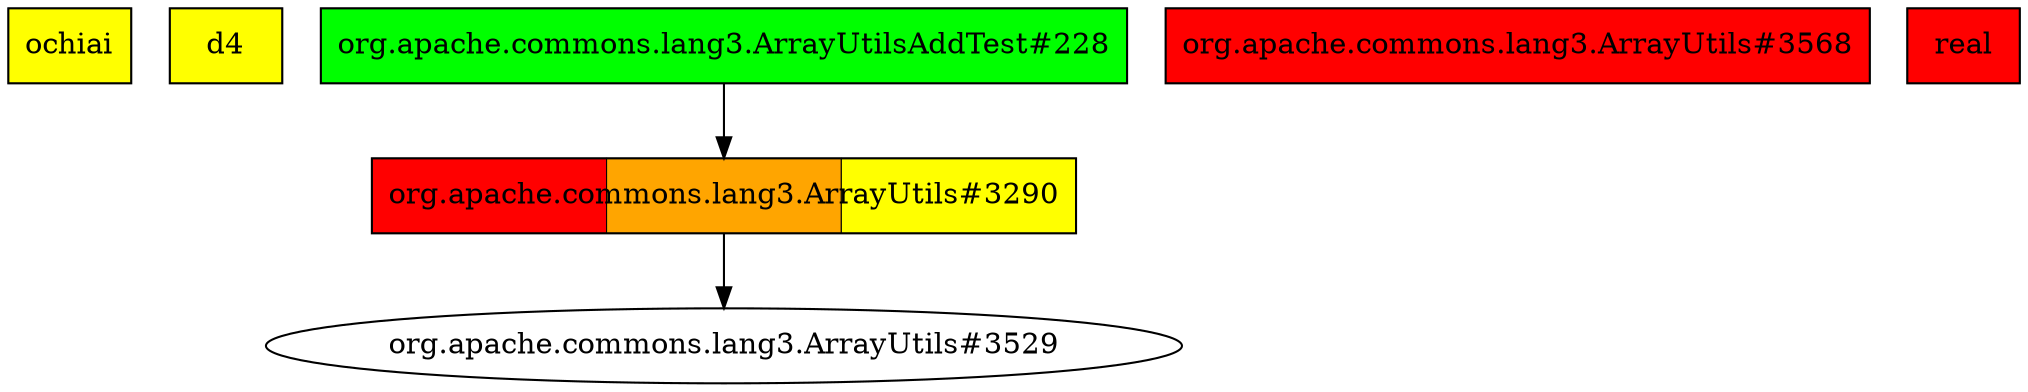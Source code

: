 digraph enhanced {
	"ochiai" [style=striped shape=box fillcolor="yellow"];
	"d4" [style=striped shape=box fillcolor="yellow"];
	"org.apache.commons.lang3.ArrayUtilsAddTest#228" [style=striped shape=box fillcolor="green"];
	"org.apache.commons.lang3.ArrayUtils#3568" [style=striped shape=box fillcolor="red"];
	"real" [style=striped shape=box fillcolor="red"];
	"org.apache.commons.lang3.ArrayUtils#3290" [style=striped shape=box fillcolor="red:orange:yellow"];
	"org.apache.commons.lang3.ArrayUtils#3290" -> "org.apache.commons.lang3.ArrayUtils#3529";
	"org.apache.commons.lang3.ArrayUtilsAddTest#228" -> "org.apache.commons.lang3.ArrayUtils#3290";
}
